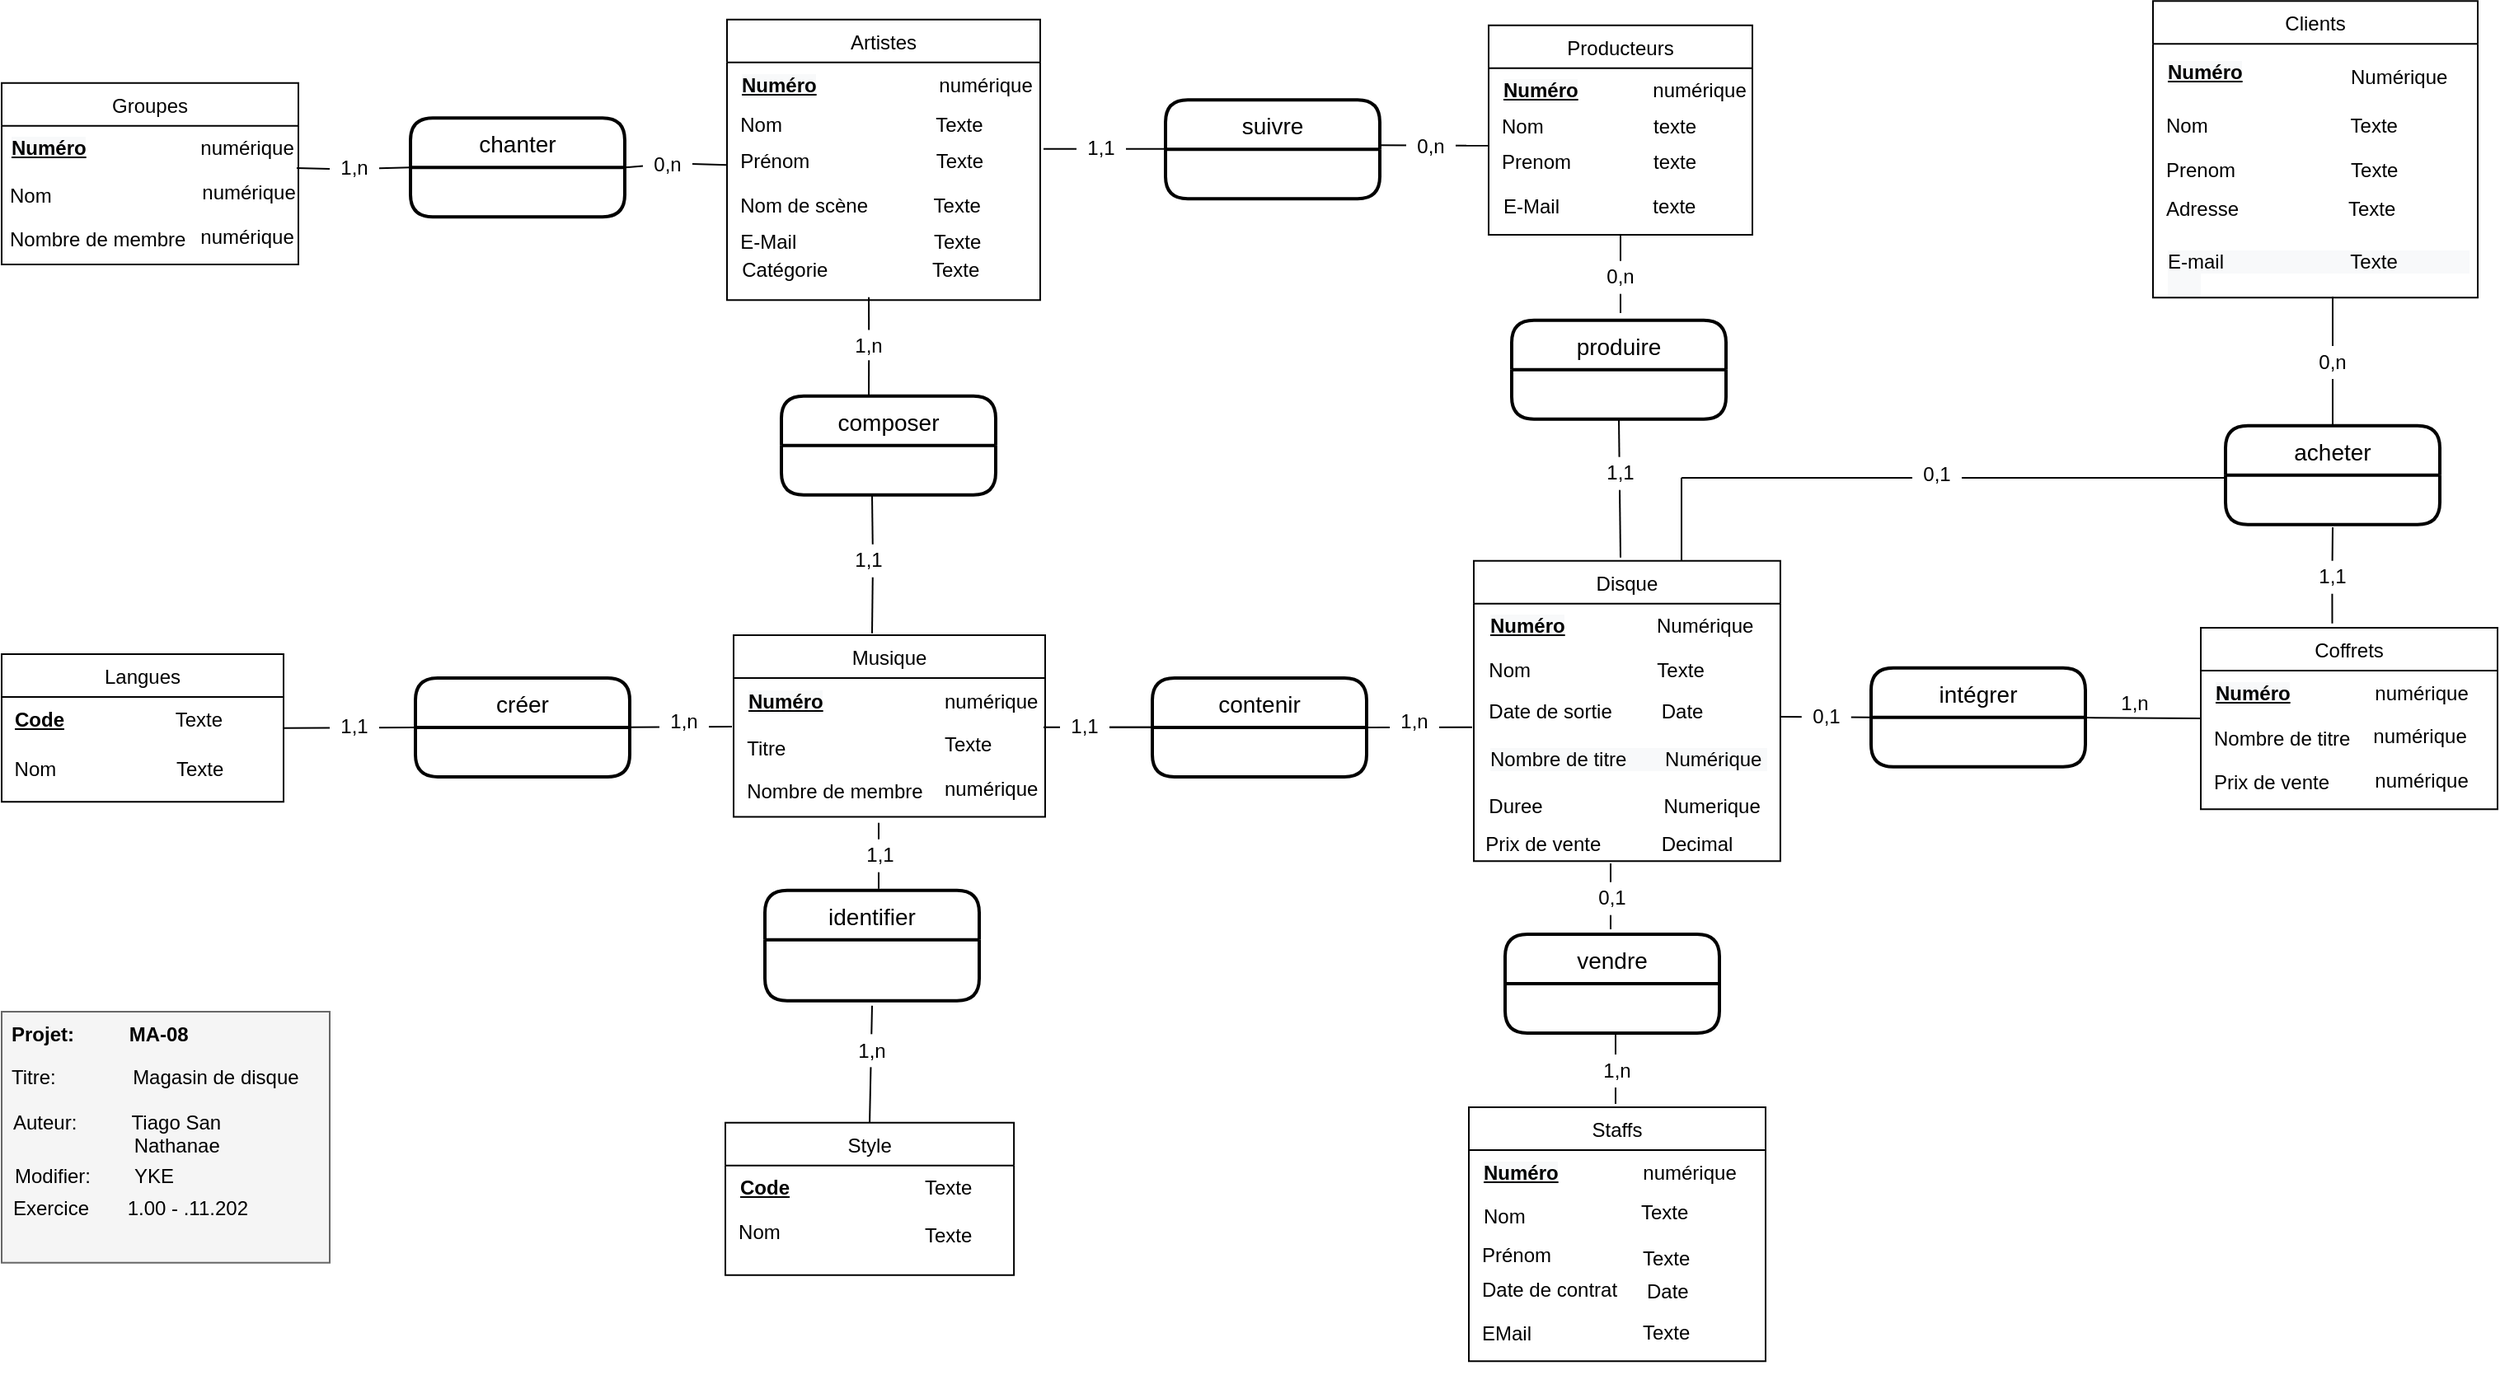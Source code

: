 <mxfile version="14.2.5" type="device"><diagram id="HZdmLKrztrQZcLm-1JbX" name="Page-1"><mxGraphModel dx="510" dy="1786" grid="1" gridSize="10" guides="1" tooltips="1" connect="1" arrows="1" fold="1" page="1" pageScale="1" pageWidth="827" pageHeight="1169" math="0" shadow="0"><root><mxCell id="0"/><mxCell id="1" parent="0"/><mxCell id="VW8KJFm_djUqh9O_4Nce-115" value="" style="endArrow=none;html=1;" parent="1" edge="1"><mxGeometry width="50" height="50" relative="1" as="geometry"><mxPoint x="569.375" y="100.36" as="sourcePoint"/><mxPoint x="569" y="70.36" as="targetPoint"/></mxGeometry></mxCell><mxCell id="0yXNe-STBWtPxCQhpIZS-73" style="edgeStyle=none;rounded=0;orthogonalLoop=1;jettySize=auto;html=1;entryX=0;entryY=0.75;entryDx=0;entryDy=0;" parent="1" edge="1"><mxGeometry relative="1" as="geometry"><mxPoint x="1002" y="77.61" as="sourcePoint"/><mxPoint x="1002" y="77.61" as="targetPoint"/></mxGeometry></mxCell><mxCell id="0yXNe-STBWtPxCQhpIZS-52" value="composer" style="swimlane;childLayout=stackLayout;horizontal=1;startSize=30;horizontalStack=0;rounded=1;fontSize=14;fontStyle=0;strokeWidth=2;resizeParent=0;resizeLast=1;shadow=0;dashed=0;align=center;" parent="1" vertex="1"><mxGeometry x="514" y="10.36" width="130" height="60" as="geometry"/></mxCell><mxCell id="VDsSxk5-X2UCNZE_Hcbo-20" value="" style="group;fillColor=#f5f5f5;strokeColor=#666666;fontColor=#333333;" parent="1" vertex="1" connectable="0"><mxGeometry x="41" y="384.01" width="199" height="152.35" as="geometry"/></mxCell><mxCell id="VDsSxk5-X2UCNZE_Hcbo-22" value="" style="group" parent="VDsSxk5-X2UCNZE_Hcbo-20" vertex="1" connectable="0"><mxGeometry width="199" height="152.35" as="geometry"/></mxCell><mxCell id="0yXNe-STBWtPxCQhpIZS-164" value="Projet:          MA-08" style="text;strokeColor=none;fillColor=none;align=left;verticalAlign=top;spacingLeft=4;spacingRight=4;overflow=hidden;rotatable=0;points=[[0,0.5],[1,0.5]];portConstraint=eastwest;fontStyle=1" parent="VDsSxk5-X2UCNZE_Hcbo-22" vertex="1"><mxGeometry width="153.043" height="38.938" as="geometry"/></mxCell><mxCell id="0yXNe-STBWtPxCQhpIZS-166" value="Titre:              Magasin de disque" style="text;fillColor=none;align=left;verticalAlign=top;spacingLeft=4;spacingRight=4;overflow=hidden;rotatable=0;points=[[0,0.5],[1,0.5]];portConstraint=eastwest;" parent="VDsSxk5-X2UCNZE_Hcbo-22" vertex="1"><mxGeometry y="26.085" width="198.171" height="38.938" as="geometry"/></mxCell><mxCell id="0yXNe-STBWtPxCQhpIZS-168" value="Exercice       1.00 - .11.202" style="text;strokeColor=none;fillColor=none;align=left;verticalAlign=top;spacingLeft=4;spacingRight=4;overflow=hidden;rotatable=0;points=[[0,0.5],[1,0.5]];portConstraint=eastwest;" parent="VDsSxk5-X2UCNZE_Hcbo-22" vertex="1"><mxGeometry x="0.981" y="105.473" width="187.379" height="46.877" as="geometry"/></mxCell><mxCell id="0yXNe-STBWtPxCQhpIZS-170" value="Modifier:        YKE " style="text;strokeColor=none;fillColor=none;align=left;verticalAlign=top;spacingLeft=4;spacingRight=4;overflow=hidden;rotatable=0;points=[[0,0.5],[1,0.5]];portConstraint=eastwest;" parent="VDsSxk5-X2UCNZE_Hcbo-22" vertex="1"><mxGeometry x="2" y="85.744" width="153.04" height="17.679" as="geometry"/></mxCell><mxCell id="0yXNe-STBWtPxCQhpIZS-167" value="Auteur:          Tiago Santos &amp;  &#10;                      Nathanael Costaud&#10;&#10; " style="text;strokeColor=none;fillColor=none;align=left;verticalAlign=top;spacingLeft=4;spacingRight=4;overflow=hidden;rotatable=0;points=[[0,0.5],[1,0.5]];portConstraint=eastwest;" parent="VDsSxk5-X2UCNZE_Hcbo-22" vertex="1"><mxGeometry x="0.978" y="53.683" width="136.738" height="34.713" as="geometry"/></mxCell><mxCell id="VDsSxk5-X2UCNZE_Hcbo-50" value="" style="group" parent="1" vertex="1" connectable="0"><mxGeometry x="1346" y="-229.32" width="200" height="180" as="geometry"/></mxCell><mxCell id="VDsSxk5-X2UCNZE_Hcbo-51" value="" style="group" parent="VDsSxk5-X2UCNZE_Hcbo-50" vertex="1" connectable="0"><mxGeometry width="197" height="180" as="geometry"/></mxCell><mxCell id="VDsSxk5-X2UCNZE_Hcbo-52" value="Clients" style="swimlane;fontStyle=0;childLayout=stackLayout;horizontal=1;startSize=26;fillColor=none;horizontalStack=0;resizeParent=1;resizeParentMax=0;resizeLast=0;collapsible=1;marginBottom=0;" parent="VDsSxk5-X2UCNZE_Hcbo-51" vertex="1"><mxGeometry width="197" height="180" as="geometry"><mxRectangle x="318" y="-10" width="60" height="26" as="alternateBounds"/></mxGeometry></mxCell><mxCell id="VDsSxk5-X2UCNZE_Hcbo-53" value="" style="group" parent="VDsSxk5-X2UCNZE_Hcbo-52" vertex="1" connectable="0"><mxGeometry y="26" width="197" height="154" as="geometry"/></mxCell><mxCell id="VDsSxk5-X2UCNZE_Hcbo-54" value="&lt;span style=&quot;color: rgb(0 , 0 , 0) ; font-family: &amp;#34;helvetica&amp;#34; ; font-size: 12px ; font-style: normal ; letter-spacing: normal ; text-align: left ; text-indent: 0px ; text-transform: none ; word-spacing: 0px ; background-color: rgb(248 , 249 , 250) ; text-decoration: underline ; display: inline ; float: none&quot;&gt;&lt;b&gt;Numéro&lt;/b&gt;&lt;/span&gt;" style="text;whiteSpace=wrap;html=1;" parent="VDsSxk5-X2UCNZE_Hcbo-53" vertex="1"><mxGeometry x="7" y="3" width="50" height="30" as="geometry"/></mxCell><mxCell id="VW8KJFm_djUqh9O_4Nce-29" value="&lt;span style=&quot;color: rgb(0 , 0 , 0) ; font-family: &amp;#34;helvetica&amp;#34; ; font-size: 12px ; font-style: normal ; font-weight: 400 ; letter-spacing: normal ; text-align: left ; text-indent: 0px ; text-transform: none ; word-spacing: 0px ; background-color: rgb(248 , 249 , 250) ; display: inline ; float: none&quot;&gt;E-mail&amp;nbsp; &amp;nbsp; &amp;nbsp; &amp;nbsp; &amp;nbsp; &amp;nbsp; &amp;nbsp; &amp;nbsp; &amp;nbsp; &amp;nbsp; &amp;nbsp; &amp;nbsp;Texte&amp;nbsp; &amp;nbsp; &amp;nbsp; &amp;nbsp; &amp;nbsp; &amp;nbsp; &amp;nbsp; &amp;nbsp; &amp;nbsp; &amp;nbsp;&amp;nbsp;&lt;/span&gt;" style="text;whiteSpace=wrap;html=1;" parent="VDsSxk5-X2UCNZE_Hcbo-53" vertex="1"><mxGeometry x="7" y="118.137" width="190" height="23.397" as="geometry"/></mxCell><mxCell id="VDsSxk5-X2UCNZE_Hcbo-56" value="Nom                          Texte" style="text;strokeColor=none;fillColor=none;align=left;verticalAlign=top;spacingLeft=4;spacingRight=4;overflow=hidden;rotatable=0;points=[[0,0.5],[1,0.5]];portConstraint=eastwest;" parent="VDsSxk5-X2UCNZE_Hcbo-51" vertex="1"><mxGeometry x="2" y="61.67" width="178" height="18.11" as="geometry"/></mxCell><mxCell id="VDsSxk5-X2UCNZE_Hcbo-57" value="Prenom                     Texte" style="text;strokeColor=none;fillColor=none;align=left;verticalAlign=top;spacingLeft=4;spacingRight=4;overflow=hidden;rotatable=0;points=[[0,0.5],[1,0.5]];portConstraint=eastwest;" parent="VDsSxk5-X2UCNZE_Hcbo-51" vertex="1"><mxGeometry x="2" y="89.03" width="178" height="16.1" as="geometry"/></mxCell><mxCell id="VDsSxk5-X2UCNZE_Hcbo-55" value="&lt;font face=&quot;helvetica&quot;&gt;Numérique&lt;/font&gt;" style="text;whiteSpace=wrap;html=1;" parent="VDsSxk5-X2UCNZE_Hcbo-51" vertex="1"><mxGeometry x="118" y="32.08" width="41" height="130" as="geometry"/></mxCell><mxCell id="VDsSxk5-X2UCNZE_Hcbo-60" value="Adresse                    Texte                    " style="text;strokeColor=none;fillColor=none;align=left;verticalAlign=top;spacingLeft=4;spacingRight=4;overflow=hidden;rotatable=0;points=[[0,0.5],[1,0.5]];portConstraint=eastwest;" parent="VDsSxk5-X2UCNZE_Hcbo-50" vertex="1"><mxGeometry x="2" y="112.48" width="198" height="16.1" as="geometry"/></mxCell><mxCell id="VW8KJFm_djUqh9O_4Nce-9" value="" style="group" parent="1" vertex="1" connectable="0"><mxGeometry x="481" y="-218.14" width="190" height="175.5" as="geometry"/></mxCell><mxCell id="VW8KJFm_djUqh9O_4Nce-10" value="" style="group" parent="VW8KJFm_djUqh9O_4Nce-9" vertex="1" connectable="0"><mxGeometry width="190" height="175.5" as="geometry"/></mxCell><mxCell id="VW8KJFm_djUqh9O_4Nce-11" value="Artistes" style="swimlane;fontStyle=0;childLayout=stackLayout;horizontal=1;startSize=26;fillColor=none;horizontalStack=0;resizeParent=1;resizeParentMax=0;resizeLast=0;collapsible=1;marginBottom=0;" parent="VW8KJFm_djUqh9O_4Nce-10" vertex="1"><mxGeometry width="190" height="170.291" as="geometry"><mxRectangle x="318" y="-10" width="60" height="26" as="alternateBounds"/></mxGeometry></mxCell><mxCell id="VW8KJFm_djUqh9O_4Nce-12" value="" style="group" parent="VW8KJFm_djUqh9O_4Nce-11" vertex="1" connectable="0"><mxGeometry y="26" width="190" height="144.291" as="geometry"/></mxCell><mxCell id="VW8KJFm_djUqh9O_4Nce-13" value="&lt;span style=&quot;color: rgb(0 , 0 , 0) ; font-family: &amp;#34;helvetica&amp;#34; ; font-size: 12px ; font-style: normal ; letter-spacing: normal ; text-align: left ; text-indent: 0px ; text-transform: none ; word-spacing: 0px ; background-color: rgb(248 , 249 , 250) ; text-decoration: underline ; display: inline ; float: none&quot;&gt;&lt;b&gt;Numéro&lt;/b&gt;&lt;/span&gt;" style="text;whiteSpace=wrap;html=1;" parent="VW8KJFm_djUqh9O_4Nce-12" vertex="1"><mxGeometry x="7.438" width="53.125" height="118.621" as="geometry"/></mxCell><mxCell id="VW8KJFm_djUqh9O_4Nce-14" value="&lt;font face=&quot;helvetica&quot;&gt;&amp;nbsp; &amp;nbsp; &amp;nbsp; &amp;nbsp; &amp;nbsp; &amp;nbsp; &amp;nbsp; numérique&lt;/font&gt;" style="text;whiteSpace=wrap;html=1;" parent="VW8KJFm_djUqh9O_4Nce-12" vertex="1"><mxGeometry x="80" width="110" height="24.007" as="geometry"/></mxCell><mxCell id="VW8KJFm_djUqh9O_4Nce-15" value="Nom                            Texte" style="text;strokeColor=none;fillColor=none;align=left;verticalAlign=top;spacingLeft=4;spacingRight=4;overflow=hidden;rotatable=0;points=[[0,0.5],[1,0.5]];portConstraint=eastwest;" parent="VW8KJFm_djUqh9O_4Nce-10" vertex="1"><mxGeometry x="2.13" y="50.006" width="177.88" height="19.793" as="geometry"/></mxCell><mxCell id="VW8KJFm_djUqh9O_4Nce-16" value="Prénom                       Texte" style="text;strokeColor=none;fillColor=none;align=left;verticalAlign=top;spacingLeft=4;spacingRight=4;overflow=hidden;rotatable=0;points=[[0,0.5],[1,0.5]];portConstraint=eastwest;" parent="VW8KJFm_djUqh9O_4Nce-10" vertex="1"><mxGeometry x="2.13" y="72.318" width="177.88" height="17.597" as="geometry"/></mxCell><mxCell id="VW8KJFm_djUqh9O_4Nce-17" value="E-Mail                         Texte" style="text;strokeColor=none;fillColor=none;align=left;verticalAlign=top;spacingLeft=4;spacingRight=4;overflow=hidden;rotatable=0;points=[[0,0.5],[1,0.5]];portConstraint=eastwest;" parent="VW8KJFm_djUqh9O_4Nce-10" vertex="1"><mxGeometry x="2.13" y="120.991" width="167.88" height="24.871" as="geometry"/></mxCell><mxCell id="VW8KJFm_djUqh9O_4Nce-18" value="Nom de scène            Texte                    " style="text;strokeColor=none;fillColor=none;align=left;verticalAlign=top;spacingLeft=4;spacingRight=4;overflow=hidden;rotatable=0;points=[[0,0.5],[1,0.5]];portConstraint=eastwest;" parent="VW8KJFm_djUqh9O_4Nce-9" vertex="1"><mxGeometry x="2.13" y="99.092" width="177.88" height="17.597" as="geometry"/></mxCell><mxCell id="VW8KJFm_djUqh9O_4Nce-62" value="" style="group" parent="1" vertex="1" connectable="0"><mxGeometry x="1375" y="149.94" width="180" height="105.84" as="geometry"/></mxCell><mxCell id="VW8KJFm_djUqh9O_4Nce-63" value="" style="group" parent="VW8KJFm_djUqh9O_4Nce-62" vertex="1" connectable="0"><mxGeometry width="180" height="105.84" as="geometry"/></mxCell><mxCell id="VW8KJFm_djUqh9O_4Nce-64" value="Coffrets" style="swimlane;fontStyle=0;childLayout=stackLayout;horizontal=1;startSize=26;fillColor=none;horizontalStack=0;resizeParent=1;resizeParentMax=0;resizeLast=0;collapsible=1;marginBottom=0;" parent="VW8KJFm_djUqh9O_4Nce-63" vertex="1"><mxGeometry y="1" width="180" height="110.194" as="geometry"><mxRectangle x="318" y="-10" width="60" height="26" as="alternateBounds"/></mxGeometry></mxCell><mxCell id="VW8KJFm_djUqh9O_4Nce-65" value="" style="group" parent="VW8KJFm_djUqh9O_4Nce-64" vertex="1" connectable="0"><mxGeometry y="26" width="180" height="84.194" as="geometry"/></mxCell><mxCell id="VW8KJFm_djUqh9O_4Nce-66" value="&lt;span style=&quot;color: rgb(0 , 0 , 0) ; font-family: &amp;#34;helvetica&amp;#34; ; font-size: 12px ; font-style: normal ; letter-spacing: normal ; text-align: left ; text-indent: 0px ; text-transform: none ; word-spacing: 0px ; background-color: rgb(248 , 249 , 250) ; text-decoration: underline ; display: inline ; float: none&quot;&gt;&lt;b&gt;Numéro&lt;/b&gt;&lt;/span&gt;" style="text;whiteSpace=wrap;html=1;" parent="VW8KJFm_djUqh9O_4Nce-65" vertex="1"><mxGeometry x="7" width="50" height="20.775" as="geometry"/></mxCell><mxCell id="VW8KJFm_djUqh9O_4Nce-67" value="&lt;font face=&quot;helvetica&quot;&gt;&amp;nbsp; numérique&lt;/font&gt;" style="text;whiteSpace=wrap;html=1;" parent="VW8KJFm_djUqh9O_4Nce-65" vertex="1"><mxGeometry x="97" width="79" height="20.775" as="geometry"/></mxCell><mxCell id="VW8KJFm_djUqh9O_4Nce-71" value="&lt;font face=&quot;helvetica&quot;&gt;&amp;nbsp; numérique&lt;/font&gt;" style="text;whiteSpace=wrap;html=1;" parent="VW8KJFm_djUqh9O_4Nce-65" vertex="1"><mxGeometry x="97" y="53.487" width="79" height="20.775" as="geometry"/></mxCell><mxCell id="VW8KJFm_djUqh9O_4Nce-70" value="&lt;font face=&quot;helvetica&quot;&gt;&amp;nbsp; numérique&lt;/font&gt;" style="text;whiteSpace=wrap;html=1;" parent="VW8KJFm_djUqh9O_4Nce-65" vertex="1"><mxGeometry x="96" y="26.347" width="79" height="20.775" as="geometry"/></mxCell><mxCell id="VW8KJFm_djUqh9O_4Nce-68" value="Nombre de titre " style="text;strokeColor=none;fillColor=none;align=left;verticalAlign=top;spacingLeft=4;spacingRight=4;overflow=hidden;rotatable=0;points=[[0,0.5],[1,0.5]];portConstraint=eastwest;" parent="VW8KJFm_djUqh9O_4Nce-63" vertex="1"><mxGeometry x="2" y="54.722" width="98" height="18.546" as="geometry"/></mxCell><mxCell id="VW8KJFm_djUqh9O_4Nce-69" value="Prix de vente            " style="text;strokeColor=none;fillColor=none;align=left;verticalAlign=top;spacingLeft=4;spacingRight=4;overflow=hidden;rotatable=0;points=[[0,0.5],[1,0.5]];portConstraint=eastwest;" parent="VW8KJFm_djUqh9O_4Nce-63" vertex="1"><mxGeometry x="2" y="81.213" width="88" height="18.096" as="geometry"/></mxCell><mxCell id="VW8KJFm_djUqh9O_4Nce-72" value="" style="group" parent="1" vertex="1" connectable="0"><mxGeometry x="41" y="-179.64" width="180" height="105.84" as="geometry"/></mxCell><mxCell id="VW8KJFm_djUqh9O_4Nce-73" value="" style="group" parent="VW8KJFm_djUqh9O_4Nce-72" vertex="1" connectable="0"><mxGeometry width="180" height="105.84" as="geometry"/></mxCell><mxCell id="VW8KJFm_djUqh9O_4Nce-74" value="Groupes" style="swimlane;fontStyle=0;childLayout=stackLayout;horizontal=1;startSize=26;fillColor=none;horizontalStack=0;resizeParent=1;resizeParentMax=0;resizeLast=0;collapsible=1;marginBottom=0;" parent="VW8KJFm_djUqh9O_4Nce-73" vertex="1"><mxGeometry width="180" height="110.194" as="geometry"><mxRectangle x="318" y="-10" width="60" height="26" as="alternateBounds"/></mxGeometry></mxCell><mxCell id="VW8KJFm_djUqh9O_4Nce-75" value="" style="group" parent="VW8KJFm_djUqh9O_4Nce-74" vertex="1" connectable="0"><mxGeometry y="26" width="180" height="84.194" as="geometry"/></mxCell><mxCell id="VW8KJFm_djUqh9O_4Nce-76" value="&lt;span style=&quot;color: rgb(0 , 0 , 0) ; font-family: &amp;#34;helvetica&amp;#34; ; font-size: 12px ; font-style: normal ; letter-spacing: normal ; text-align: left ; text-indent: 0px ; text-transform: none ; word-spacing: 0px ; background-color: rgb(248 , 249 , 250) ; text-decoration: underline ; display: inline ; float: none&quot;&gt;&lt;b&gt;Numéro&lt;/b&gt;&lt;/span&gt;" style="text;whiteSpace=wrap;html=1;" parent="VW8KJFm_djUqh9O_4Nce-75" vertex="1"><mxGeometry x="4" width="50" height="20.775" as="geometry"/></mxCell><mxCell id="VW8KJFm_djUqh9O_4Nce-77" value="&lt;font face=&quot;helvetica&quot;&gt;&amp;nbsp; numérique&lt;/font&gt;" style="text;whiteSpace=wrap;html=1;" parent="VW8KJFm_djUqh9O_4Nce-75" vertex="1"><mxGeometry x="112" width="79" height="20.775" as="geometry"/></mxCell><mxCell id="VW8KJFm_djUqh9O_4Nce-78" value="&lt;font face=&quot;helvetica&quot;&gt;&amp;nbsp; numérique&lt;/font&gt;" style="text;whiteSpace=wrap;html=1;" parent="VW8KJFm_djUqh9O_4Nce-75" vertex="1"><mxGeometry x="112" y="53.49" width="70" height="20.78" as="geometry"/></mxCell><mxCell id="VW8KJFm_djUqh9O_4Nce-79" value="&lt;font face=&quot;helvetica&quot;&gt;&amp;nbsp; numérique&lt;/font&gt;" style="text;whiteSpace=wrap;html=1;" parent="VW8KJFm_djUqh9O_4Nce-75" vertex="1"><mxGeometry x="113" y="26.347" width="79" height="20.775" as="geometry"/></mxCell><mxCell id="VW8KJFm_djUqh9O_4Nce-80" value="Nom " style="text;strokeColor=none;fillColor=none;align=left;verticalAlign=top;spacingLeft=4;spacingRight=4;overflow=hidden;rotatable=0;points=[[0,0.5],[1,0.5]];portConstraint=eastwest;" parent="VW8KJFm_djUqh9O_4Nce-73" vertex="1"><mxGeometry x="-1" y="54.722" width="98" height="18.546" as="geometry"/></mxCell><mxCell id="VW8KJFm_djUqh9O_4Nce-81" value="Nombre de membre            " style="text;strokeColor=none;fillColor=none;align=left;verticalAlign=top;spacingLeft=4;spacingRight=4;overflow=hidden;rotatable=0;points=[[0,0.5],[1,0.5]];portConstraint=eastwest;" parent="VW8KJFm_djUqh9O_4Nce-73" vertex="1"><mxGeometry x="-1" y="81.21" width="118" height="18.1" as="geometry"/></mxCell><mxCell id="VW8KJFm_djUqh9O_4Nce-82" value="" style="group" parent="1" vertex="1" connectable="0"><mxGeometry x="485" y="155.53" width="189" height="105.84" as="geometry"/></mxCell><mxCell id="VW8KJFm_djUqh9O_4Nce-83" value="" style="group" parent="VW8KJFm_djUqh9O_4Nce-82" vertex="1" connectable="0"><mxGeometry width="189" height="105.84" as="geometry"/></mxCell><mxCell id="VW8KJFm_djUqh9O_4Nce-84" value="Musique" style="swimlane;fontStyle=0;childLayout=stackLayout;horizontal=1;startSize=26;fillColor=none;horizontalStack=0;resizeParent=1;resizeParentMax=0;resizeLast=0;collapsible=1;marginBottom=0;" parent="VW8KJFm_djUqh9O_4Nce-83" vertex="1"><mxGeometry width="189" height="110.194" as="geometry"><mxRectangle x="318" y="-10" width="60" height="26" as="alternateBounds"/></mxGeometry></mxCell><mxCell id="VW8KJFm_djUqh9O_4Nce-85" value="" style="group" parent="VW8KJFm_djUqh9O_4Nce-84" vertex="1" connectable="0"><mxGeometry y="26" width="189" height="84.194" as="geometry"/></mxCell><mxCell id="VW8KJFm_djUqh9O_4Nce-86" value="&lt;span style=&quot;color: rgb(0 , 0 , 0) ; font-family: &amp;#34;helvetica&amp;#34; ; font-size: 12px ; font-style: normal ; letter-spacing: normal ; text-align: left ; text-indent: 0px ; text-transform: none ; word-spacing: 0px ; background-color: rgb(248 , 249 , 250) ; text-decoration: underline ; display: inline ; float: none&quot;&gt;&lt;b&gt;Numéro&lt;/b&gt;&lt;/span&gt;" style="text;whiteSpace=wrap;html=1;" parent="VW8KJFm_djUqh9O_4Nce-85" vertex="1"><mxGeometry x="7.35" width="52.5" height="20.775" as="geometry"/></mxCell><mxCell id="VW8KJFm_djUqh9O_4Nce-87" value="&lt;font face=&quot;helvetica&quot;&gt;&amp;nbsp; &amp;nbsp;numérique&lt;/font&gt;" style="text;whiteSpace=wrap;html=1;" parent="VW8KJFm_djUqh9O_4Nce-85" vertex="1"><mxGeometry x="115.5" width="82.95" height="20.775" as="geometry"/></mxCell><mxCell id="VW8KJFm_djUqh9O_4Nce-88" value="&lt;font face=&quot;helvetica&quot;&gt;&amp;nbsp; &amp;nbsp;numérique&lt;/font&gt;" style="text;whiteSpace=wrap;html=1;" parent="VW8KJFm_djUqh9O_4Nce-85" vertex="1"><mxGeometry x="115.5" y="53.49" width="73.5" height="20.78" as="geometry"/></mxCell><mxCell id="VW8KJFm_djUqh9O_4Nce-89" value="&lt;font face=&quot;helvetica&quot;&gt;&amp;nbsp; &amp;nbsp;Texte&lt;/font&gt;" style="text;whiteSpace=wrap;html=1;" parent="VW8KJFm_djUqh9O_4Nce-85" vertex="1"><mxGeometry x="115.5" y="26.347" width="82.95" height="20.775" as="geometry"/></mxCell><mxCell id="VW8KJFm_djUqh9O_4Nce-191" value="" style="endArrow=none;html=1;" parent="VW8KJFm_djUqh9O_4Nce-84" edge="1"><mxGeometry width="50" height="50" relative="1" as="geometry"><mxPoint x="88" y="153.83" as="sourcePoint"/><mxPoint x="88" y="113.83" as="targetPoint"/></mxGeometry></mxCell><mxCell id="VW8KJFm_djUqh9O_4Nce-90" value="Titre " style="text;strokeColor=none;fillColor=none;align=left;verticalAlign=top;spacingLeft=4;spacingRight=4;overflow=hidden;rotatable=0;points=[[0,0.5],[1,0.5]];portConstraint=eastwest;" parent="VW8KJFm_djUqh9O_4Nce-83" vertex="1"><mxGeometry x="2.1" y="54.722" width="102.9" height="18.546" as="geometry"/></mxCell><mxCell id="VW8KJFm_djUqh9O_4Nce-91" value="Nombre de membre            " style="text;strokeColor=none;fillColor=none;align=left;verticalAlign=top;spacingLeft=4;spacingRight=4;overflow=hidden;rotatable=0;points=[[0,0.5],[1,0.5]];portConstraint=eastwest;" parent="VW8KJFm_djUqh9O_4Nce-83" vertex="1"><mxGeometry x="2.1" y="81.21" width="123.9" height="18.1" as="geometry"/></mxCell><mxCell id="VW8KJFm_djUqh9O_4Nce-92" value="" style="group" parent="1" vertex="1" connectable="0"><mxGeometry x="41" y="167.04" width="171" height="89.64" as="geometry"/></mxCell><mxCell id="VW8KJFm_djUqh9O_4Nce-93" value="" style="group" parent="VW8KJFm_djUqh9O_4Nce-92" vertex="1" connectable="0"><mxGeometry width="171" height="89.64" as="geometry"/></mxCell><mxCell id="VW8KJFm_djUqh9O_4Nce-94" value="Langues" style="swimlane;fontStyle=0;childLayout=stackLayout;horizontal=1;startSize=26;fillColor=none;horizontalStack=0;resizeParent=1;resizeParentMax=0;resizeLast=0;collapsible=1;marginBottom=0;" parent="VW8KJFm_djUqh9O_4Nce-93" vertex="1"><mxGeometry width="171" height="89.64" as="geometry"><mxRectangle x="318" y="-10" width="60" height="26" as="alternateBounds"/></mxGeometry></mxCell><mxCell id="VW8KJFm_djUqh9O_4Nce-95" value="" style="group" parent="VW8KJFm_djUqh9O_4Nce-94" vertex="1" connectable="0"><mxGeometry y="26" width="171" height="63.64" as="geometry"/></mxCell><mxCell id="VW8KJFm_djUqh9O_4Nce-96" value="&lt;font face=&quot;helvetica&quot;&gt;&lt;b&gt;&lt;u&gt;Code&lt;/u&gt;&lt;/b&gt;&lt;/font&gt;" style="text;whiteSpace=wrap;html=1;" parent="VW8KJFm_djUqh9O_4Nce-95" vertex="1"><mxGeometry x="6.333" width="45.238" height="15.703" as="geometry"/></mxCell><mxCell id="VW8KJFm_djUqh9O_4Nce-97" value="&lt;font face=&quot;helvetica&quot;&gt;&amp;nbsp;Texte&lt;/font&gt;" style="text;whiteSpace=wrap;html=1;" parent="VW8KJFm_djUqh9O_4Nce-95" vertex="1"><mxGeometry x="99.524" width="71.476" height="15.703" as="geometry"/></mxCell><mxCell id="VW8KJFm_djUqh9O_4Nce-99" value="&lt;font face=&quot;helvetica&quot;&gt;&amp;nbsp; &amp;nbsp;Texte&lt;/font&gt;" style="text;whiteSpace=wrap;html=1;" parent="VW8KJFm_djUqh9O_4Nce-95" vertex="1"><mxGeometry x="93.524" y="30.0" width="71.476" height="20.0" as="geometry"/></mxCell><mxCell id="VW8KJFm_djUqh9O_4Nce-100" value="Nom " style="text;strokeColor=none;fillColor=none;align=left;verticalAlign=top;spacingLeft=4;spacingRight=4;overflow=hidden;rotatable=0;points=[[0,0.5],[1,0.5]];portConstraint=eastwest;" parent="VW8KJFm_djUqh9O_4Nce-93" vertex="1"><mxGeometry x="1.81" y="56.001" width="88.667" height="20.0" as="geometry"/></mxCell><mxCell id="VW8KJFm_djUqh9O_4Nce-102" value="" style="group" parent="1" vertex="1" connectable="0"><mxGeometry x="480" y="442.65" width="193" height="93.71" as="geometry"/></mxCell><mxCell id="VW8KJFm_djUqh9O_4Nce-103" value="" style="group" parent="VW8KJFm_djUqh9O_4Nce-102" vertex="1" connectable="0"><mxGeometry y="3.71" width="193" height="93.71" as="geometry"/></mxCell><mxCell id="VW8KJFm_djUqh9O_4Nce-104" value="Style" style="swimlane;fontStyle=0;childLayout=stackLayout;horizontal=1;startSize=26;fillColor=none;horizontalStack=0;resizeParent=1;resizeParentMax=0;resizeLast=0;collapsible=1;marginBottom=0;" parent="VW8KJFm_djUqh9O_4Nce-103" vertex="1"><mxGeometry y="5" width="175.057" height="92.528" as="geometry"><mxRectangle x="318" y="-10" width="60" height="26" as="alternateBounds"/></mxGeometry></mxCell><mxCell id="VW8KJFm_djUqh9O_4Nce-105" value="" style="group" parent="VW8KJFm_djUqh9O_4Nce-104" vertex="1" connectable="0"><mxGeometry y="26" width="175.057" height="66.528" as="geometry"/></mxCell><mxCell id="VW8KJFm_djUqh9O_4Nce-106" value="&lt;font face=&quot;helvetica&quot;&gt;&lt;b&gt;&lt;u&gt;Code&lt;/u&gt;&lt;/b&gt;&lt;/font&gt;" style="text;whiteSpace=wrap;html=1;" parent="VW8KJFm_djUqh9O_4Nce-105" vertex="1"><mxGeometry x="7.148" width="51.058" height="16.416" as="geometry"/></mxCell><mxCell id="VW8KJFm_djUqh9O_4Nce-107" value="&lt;font face=&quot;helvetica&quot;&gt;Texte&lt;/font&gt;" style="text;whiteSpace=wrap;html=1;" parent="VW8KJFm_djUqh9O_4Nce-105" vertex="1"><mxGeometry x="119.136" width="80.672" height="16.416" as="geometry"/></mxCell><mxCell id="VW8KJFm_djUqh9O_4Nce-108" value="&lt;font face=&quot;helvetica&quot;&gt;&amp;nbsp; &amp;nbsp;Texte&lt;/font&gt;" style="text;whiteSpace=wrap;html=1;" parent="VW8KJFm_djUqh9O_4Nce-105" vertex="1"><mxGeometry x="109.41" y="28.226" width="61.756" height="20.908" as="geometry"/></mxCell><mxCell id="VW8KJFm_djUqh9O_4Nce-109" value="Nom " style="text;strokeColor=none;fillColor=none;align=left;verticalAlign=top;spacingLeft=4;spacingRight=4;overflow=hidden;rotatable=0;points=[[0,0.5],[1,0.5]];portConstraint=eastwest;" parent="VW8KJFm_djUqh9O_4Nce-103" vertex="1"><mxGeometry x="2.042" y="57.497" width="100.074" height="20.908" as="geometry"/></mxCell><mxCell id="VW8KJFm_djUqh9O_4Nce-118" value="" style="group" parent="1" vertex="1" connectable="0"><mxGeometry x="943" y="-214.64" width="160" height="124.79" as="geometry"/></mxCell><mxCell id="VDsSxk5-X2UCNZE_Hcbo-65" value="" style="group" parent="VW8KJFm_djUqh9O_4Nce-118" vertex="1" connectable="0"><mxGeometry width="160" height="124.79" as="geometry"/></mxCell><mxCell id="VDsSxk5-X2UCNZE_Hcbo-66" value="" style="group" parent="VDsSxk5-X2UCNZE_Hcbo-65" vertex="1" connectable="0"><mxGeometry width="160" height="124.79" as="geometry"/></mxCell><mxCell id="VDsSxk5-X2UCNZE_Hcbo-67" value="Producteurs" style="swimlane;fontStyle=0;childLayout=stackLayout;horizontal=1;startSize=26;fillColor=none;horizontalStack=0;resizeParent=1;resizeParentMax=0;resizeLast=0;collapsible=1;marginBottom=0;" parent="VDsSxk5-X2UCNZE_Hcbo-66" vertex="1"><mxGeometry width="160" height="127.146" as="geometry"><mxRectangle x="318" y="-10" width="60" height="26" as="alternateBounds"/></mxGeometry></mxCell><mxCell id="VDsSxk5-X2UCNZE_Hcbo-68" value="" style="group" parent="VDsSxk5-X2UCNZE_Hcbo-67" vertex="1" connectable="0"><mxGeometry y="26" width="160" height="101.146" as="geometry"/></mxCell><mxCell id="VDsSxk5-X2UCNZE_Hcbo-69" value="&lt;span style=&quot;color: rgb(0 , 0 , 0) ; font-family: &amp;#34;helvetica&amp;#34; ; font-size: 12px ; font-style: normal ; letter-spacing: normal ; text-align: left ; text-indent: 0px ; text-transform: none ; word-spacing: 0px ; background-color: rgb(248 , 249 , 250) ; text-decoration: underline ; display: inline ; float: none&quot;&gt;&lt;b&gt;Numéro&lt;/b&gt;&lt;/span&gt;" style="text;whiteSpace=wrap;html=1;" parent="VDsSxk5-X2UCNZE_Hcbo-68" vertex="1"><mxGeometry x="7" width="50" height="24.958" as="geometry"/></mxCell><mxCell id="VDsSxk5-X2UCNZE_Hcbo-70" value="&lt;font face=&quot;helvetica&quot;&gt;&amp;nbsp; &amp;nbsp; &amp;nbsp;numérique&lt;/font&gt;" style="text;whiteSpace=wrap;html=1;" parent="VDsSxk5-X2UCNZE_Hcbo-68" vertex="1"><mxGeometry x="81" width="79" height="24.958" as="geometry"/></mxCell><mxCell id="VDsSxk5-X2UCNZE_Hcbo-71" value="Nom                    texte" style="text;strokeColor=none;fillColor=none;align=left;verticalAlign=top;spacingLeft=4;spacingRight=4;overflow=hidden;rotatable=0;points=[[0,0.5],[1,0.5]];portConstraint=eastwest;" parent="VDsSxk5-X2UCNZE_Hcbo-66" vertex="1"><mxGeometry x="2" y="47.72" width="140" height="22.28" as="geometry"/></mxCell><mxCell id="VDsSxk5-X2UCNZE_Hcbo-72" value="Prenom               texte" style="text;strokeColor=none;fillColor=none;align=left;verticalAlign=top;spacingLeft=4;spacingRight=4;overflow=hidden;rotatable=0;points=[[0,0.5],[1,0.5]];portConstraint=eastwest;" parent="VDsSxk5-X2UCNZE_Hcbo-66" vertex="1"><mxGeometry x="2" y="68.942" width="140" height="21.738" as="geometry"/></mxCell><mxCell id="VDsSxk5-X2UCNZE_Hcbo-85" value="E-Mail                 texte" style="text;strokeColor=none;fillColor=none;align=left;verticalAlign=top;spacingLeft=4;spacingRight=4;overflow=hidden;rotatable=0;points=[[0,0.5],[1,0.5]];portConstraint=eastwest;" parent="VW8KJFm_djUqh9O_4Nce-118" vertex="1"><mxGeometry x="3" y="96.293" width="140" height="15.707" as="geometry"/></mxCell><mxCell id="VW8KJFm_djUqh9O_4Nce-121" value="" style="group" parent="1" vertex="1" connectable="0"><mxGeometry x="934" y="110.36" width="198.89" height="190" as="geometry"/></mxCell><mxCell id="VW8KJFm_djUqh9O_4Nce-19" value="" style="group" parent="VW8KJFm_djUqh9O_4Nce-121" vertex="1" connectable="0"><mxGeometry width="197.89" height="190" as="geometry"/></mxCell><mxCell id="VW8KJFm_djUqh9O_4Nce-119" value="" style="group" parent="VW8KJFm_djUqh9O_4Nce-19" vertex="1" connectable="0"><mxGeometry width="197.89" height="182.213" as="geometry"/></mxCell><mxCell id="VW8KJFm_djUqh9O_4Nce-20" value="Disque" style="swimlane;fontStyle=0;childLayout=stackLayout;horizontal=1;startSize=26;fillColor=none;horizontalStack=0;resizeParent=1;resizeParentMax=0;resizeLast=0;collapsible=1;marginBottom=0;" parent="VW8KJFm_djUqh9O_4Nce-119" vertex="1"><mxGeometry width="185.967" height="182.213" as="geometry"><mxRectangle x="318" y="-10" width="60" height="26" as="alternateBounds"/></mxGeometry></mxCell><mxCell id="VW8KJFm_djUqh9O_4Nce-21" value="" style="group" parent="VW8KJFm_djUqh9O_4Nce-20" vertex="1" connectable="0"><mxGeometry y="26" width="185.967" height="156.213" as="geometry"/></mxCell><mxCell id="VW8KJFm_djUqh9O_4Nce-22" value="&lt;span style=&quot;color: rgb(0 , 0 , 0) ; font-family: &amp;#34;helvetica&amp;#34; ; font-size: 12px ; font-style: normal ; letter-spacing: normal ; text-align: left ; text-indent: 0px ; text-transform: none ; word-spacing: 0px ; background-color: rgb(248 , 249 , 250) ; text-decoration: underline ; display: inline ; float: none&quot;&gt;&lt;b&gt;Numéro&lt;/b&gt;&lt;/span&gt;" style="text;whiteSpace=wrap;html=1;" parent="VW8KJFm_djUqh9O_4Nce-21" vertex="1"><mxGeometry x="7.657" width="54.696" height="128.422" as="geometry"/></mxCell><mxCell id="VW8KJFm_djUqh9O_4Nce-23" value="&lt;font face=&quot;helvetica&quot;&gt;&amp;nbsp; &amp;nbsp; &amp;nbsp; Numérique&lt;/font&gt;" style="text;whiteSpace=wrap;html=1;" parent="VW8KJFm_djUqh9O_4Nce-21" vertex="1"><mxGeometry x="88.607" width="86.42" height="128.422" as="geometry"/></mxCell><mxCell id="VW8KJFm_djUqh9O_4Nce-27" value="&lt;span style=&quot;color: rgb(0 , 0 , 0) ; font-family: &amp;#34;helvetica&amp;#34; ; font-size: 12px ; font-style: normal ; font-weight: 400 ; letter-spacing: normal ; text-align: left ; text-indent: 0px ; text-transform: none ; word-spacing: 0px ; background-color: rgb(248 , 249 , 250) ; display: inline ; float: none&quot;&gt;Nombre de titre&amp;nbsp; &amp;nbsp; &amp;nbsp; &amp;nbsp;Numérique&amp;nbsp;&lt;/span&gt;" style="text;whiteSpace=wrap;html=1;" parent="VW8KJFm_djUqh9O_4Nce-21" vertex="1"><mxGeometry x="7.66" y="80.17" width="178.308" height="26.83" as="geometry"/></mxCell><mxCell id="VW8KJFm_djUqh9O_4Nce-24" value="Nom                       Texte" style="text;strokeColor=none;fillColor=none;align=left;verticalAlign=top;spacingLeft=4;spacingRight=4;overflow=hidden;rotatable=0;points=[[0,0.5],[1,0.5]];portConstraint=eastwest;" parent="VW8KJFm_djUqh9O_4Nce-119" vertex="1"><mxGeometry x="3.172" y="52.389" width="153.149" height="21.432" as="geometry"/></mxCell><mxCell id="VW8KJFm_djUqh9O_4Nce-25" value="Date de sortie         Date" style="text;strokeColor=none;fillColor=none;align=left;verticalAlign=top;spacingLeft=4;spacingRight=4;overflow=hidden;rotatable=0;points=[[0,0.5],[1,0.5]];portConstraint=eastwest;" parent="VW8KJFm_djUqh9O_4Nce-119" vertex="1"><mxGeometry x="3.172" y="77.871" width="161.9" height="19.051" as="geometry"/></mxCell><mxCell id="VW8KJFm_djUqh9O_4Nce-26" value="Duree                      Numerique" style="text;strokeColor=none;fillColor=none;align=left;verticalAlign=top;spacingLeft=4;spacingRight=4;overflow=hidden;rotatable=0;points=[[0,0.5],[1,0.5]];portConstraint=eastwest;" parent="VW8KJFm_djUqh9O_4Nce-119" vertex="1"><mxGeometry x="3.172" y="135.008" width="194.718" height="19.056" as="geometry"/></mxCell><mxCell id="VW8KJFm_djUqh9O_4Nce-28" value="Prix de vente           Decimal" style="text;strokeColor=none;fillColor=none;align=left;verticalAlign=top;spacingLeft=4;spacingRight=4;overflow=hidden;rotatable=0;points=[[0,0.5],[1,0.5]];portConstraint=eastwest;" parent="VW8KJFm_djUqh9O_4Nce-121" vertex="1"><mxGeometry x="1.112" y="158.008" width="197.778" height="19.056" as="geometry"/></mxCell><mxCell id="VW8KJFm_djUqh9O_4Nce-122" value="contenir" style="swimlane;childLayout=stackLayout;horizontal=1;startSize=30;horizontalStack=0;rounded=1;fontSize=14;fontStyle=0;strokeWidth=2;resizeParent=0;resizeLast=1;shadow=0;dashed=0;align=center;" parent="1" vertex="1"><mxGeometry x="739" y="181.45" width="130" height="60" as="geometry"/></mxCell><mxCell id="VW8KJFm_djUqh9O_4Nce-124" value="" style="endArrow=none;html=1;" parent="1" edge="1"><mxGeometry width="50" height="50" relative="1" as="geometry"><mxPoint x="683" y="211.36" as="sourcePoint"/><mxPoint x="747" y="211.37" as="targetPoint"/></mxGeometry></mxCell><mxCell id="VW8KJFm_djUqh9O_4Nce-125" value="" style="endArrow=none;html=1;" parent="1" edge="1"><mxGeometry width="50" height="50" relative="1" as="geometry"><mxPoint x="673" y="211.36" as="sourcePoint"/><mxPoint x="747" y="211.37" as="targetPoint"/></mxGeometry></mxCell><mxCell id="VW8KJFm_djUqh9O_4Nce-127" value="" style="endArrow=none;html=1;exitX=1;exitY=0.5;exitDx=0;exitDy=0;" parent="1" source="VW8KJFm_djUqh9O_4Nce-122" edge="1"><mxGeometry width="50" height="50" relative="1" as="geometry"><mxPoint x="872" y="210.95" as="sourcePoint"/><mxPoint x="933" y="211.36" as="targetPoint"/></mxGeometry></mxCell><mxCell id="VW8KJFm_djUqh9O_4Nce-131" value="identifier" style="swimlane;childLayout=stackLayout;horizontal=1;startSize=30;horizontalStack=0;rounded=1;fontSize=14;fontStyle=0;strokeWidth=2;resizeParent=0;resizeLast=1;shadow=0;dashed=0;align=center;" parent="1" vertex="1"><mxGeometry x="504" y="310.36" width="130" height="67" as="geometry"/></mxCell><mxCell id="VW8KJFm_djUqh9O_4Nce-193" value="" style="endArrow=none;html=1;exitX=0.5;exitY=0;exitDx=0;exitDy=0;" parent="VW8KJFm_djUqh9O_4Nce-131" source="VW8KJFm_djUqh9O_4Nce-104" edge="1"><mxGeometry width="50" height="50" relative="1" as="geometry"><mxPoint x="65" y="120" as="sourcePoint"/><mxPoint x="65" y="70" as="targetPoint"/></mxGeometry></mxCell><mxCell id="VDsSxk5-X2UCNZE_Hcbo-78" value="1,1" style="text;html=1;strokeColor=none;fillColor=none;align=center;verticalAlign=middle;whiteSpace=wrap;rounded=0;" parent="1" vertex="1"><mxGeometry x="546.5" y="100.36" width="40" height="20" as="geometry"/></mxCell><mxCell id="VW8KJFm_djUqh9O_4Nce-135" value="" style="endArrow=none;html=1;" parent="1" edge="1"><mxGeometry width="50" height="50" relative="1" as="geometry"><mxPoint x="569" y="154.36" as="sourcePoint"/><mxPoint x="569.386" y="120.36" as="targetPoint"/></mxGeometry></mxCell><mxCell id="VW8KJFm_djUqh9O_4Nce-162" value="suivre" style="swimlane;childLayout=stackLayout;horizontal=1;startSize=30;horizontalStack=0;rounded=1;fontSize=14;fontStyle=0;strokeWidth=2;resizeParent=0;resizeLast=1;shadow=0;dashed=0;align=center;" parent="1" vertex="1"><mxGeometry x="747" y="-169.32" width="130" height="60" as="geometry"/></mxCell><mxCell id="VW8KJFm_djUqh9O_4Nce-163" value="" style="endArrow=none;html=1;" parent="1" edge="1"><mxGeometry width="50" height="50" relative="1" as="geometry"><mxPoint x="673" y="-139.64" as="sourcePoint"/><mxPoint x="747" y="-139.64" as="targetPoint"/></mxGeometry></mxCell><mxCell id="VW8KJFm_djUqh9O_4Nce-164" value="" style="endArrow=none;html=1;" parent="1" edge="1"><mxGeometry width="50" height="50" relative="1" as="geometry"><mxPoint x="877" y="-141.82" as="sourcePoint"/><mxPoint x="943" y="-141.64" as="targetPoint"/></mxGeometry></mxCell><mxCell id="VW8KJFm_djUqh9O_4Nce-165" value="produire" style="swimlane;childLayout=stackLayout;horizontal=1;startSize=30;horizontalStack=0;rounded=1;fontSize=14;fontStyle=0;strokeWidth=2;resizeParent=0;resizeLast=1;shadow=0;dashed=0;align=center;" parent="1" vertex="1"><mxGeometry x="957" y="-35.64" width="130" height="60" as="geometry"/></mxCell><mxCell id="VW8KJFm_djUqh9O_4Nce-166" value="1,1" style="text;html=1;strokeColor=none;align=center;verticalAlign=middle;whiteSpace=wrap;rounded=0;fillColor=#FFFFFF;" parent="1" vertex="1"><mxGeometry x="683" y="201.45" width="30" height="20" as="geometry"/></mxCell><mxCell id="VW8KJFm_djUqh9O_4Nce-169" value="1,n" style="text;html=1;strokeColor=none;align=center;verticalAlign=middle;whiteSpace=wrap;rounded=0;fillColor=#FFFFFF;" parent="1" vertex="1"><mxGeometry x="883" y="198.45" width="30" height="20" as="geometry"/></mxCell><mxCell id="VW8KJFm_djUqh9O_4Nce-170" value="" style="endArrow=none;html=1;entryX=0.5;entryY=1;entryDx=0;entryDy=0;" parent="1" target="VW8KJFm_djUqh9O_4Nce-165" edge="1"><mxGeometry width="50" height="50" relative="1" as="geometry"><mxPoint x="1023" y="108.36" as="sourcePoint"/><mxPoint x="1023" y="40.36" as="targetPoint"/></mxGeometry></mxCell><mxCell id="VW8KJFm_djUqh9O_4Nce-171" value="" style="endArrow=none;html=1;" parent="1" edge="1"><mxGeometry width="50" height="50" relative="1" as="geometry"><mxPoint x="1023" y="-40" as="sourcePoint"/><mxPoint x="1023" y="-87.85" as="targetPoint"/></mxGeometry></mxCell><mxCell id="VW8KJFm_djUqh9O_4Nce-172" value="1,1" style="text;html=1;strokeColor=none;align=center;verticalAlign=middle;whiteSpace=wrap;rounded=0;fillColor=#FFFFFF;" parent="1" vertex="1"><mxGeometry x="1008" y="47.36" width="30" height="20" as="geometry"/></mxCell><mxCell id="VW8KJFm_djUqh9O_4Nce-177" value="0,n" style="text;html=1;strokeColor=none;align=center;verticalAlign=middle;whiteSpace=wrap;rounded=0;fillColor=#FFFFFF;" parent="1" vertex="1"><mxGeometry x="1008" y="-71.64" width="30" height="20" as="geometry"/></mxCell><mxCell id="VW8KJFm_djUqh9O_4Nce-178" value="0,n" style="text;html=1;strokeColor=none;align=center;verticalAlign=middle;whiteSpace=wrap;rounded=0;fillColor=#FFFFFF;" parent="1" vertex="1"><mxGeometry x="893" y="-151.32" width="30" height="20" as="geometry"/></mxCell><mxCell id="VW8KJFm_djUqh9O_4Nce-179" value="1,1" style="text;html=1;strokeColor=none;align=center;verticalAlign=middle;whiteSpace=wrap;rounded=0;fillColor=#FFFFFF;" parent="1" vertex="1"><mxGeometry x="693" y="-149.64" width="30" height="18.32" as="geometry"/></mxCell><mxCell id="VW8KJFm_djUqh9O_4Nce-182" value="Catégorie                   Texte" style="text;strokeColor=none;fillColor=none;align=left;verticalAlign=top;spacingLeft=4;spacingRight=4;overflow=hidden;rotatable=0;points=[[0,0.5],[1,0.5]];portConstraint=eastwest;" parent="1" vertex="1"><mxGeometry x="484.13" y="-79.86" width="167.88" height="20.72" as="geometry"/></mxCell><mxCell id="VW8KJFm_djUqh9O_4Nce-186" value="" style="endArrow=none;html=1;" parent="1" source="VW8KJFm_djUqh9O_4Nce-180" edge="1"><mxGeometry width="50" height="50" relative="1" as="geometry"><mxPoint x="567" y="10.36" as="sourcePoint"/><mxPoint x="567" y="-49.64" as="targetPoint"/></mxGeometry></mxCell><mxCell id="VW8KJFm_djUqh9O_4Nce-180" value="1,n" style="text;html=1;strokeColor=none;align=center;verticalAlign=middle;whiteSpace=wrap;rounded=0;fillColor=#FFFFFF;" parent="1" vertex="1"><mxGeometry x="552.12" y="-29.64" width="30" height="18.32" as="geometry"/></mxCell><mxCell id="VW8KJFm_djUqh9O_4Nce-187" value="" style="endArrow=none;html=1;" parent="1" target="VW8KJFm_djUqh9O_4Nce-180" edge="1"><mxGeometry width="50" height="50" relative="1" as="geometry"><mxPoint x="567" y="10.36" as="sourcePoint"/><mxPoint x="567" y="-49.64" as="targetPoint"/></mxGeometry></mxCell><mxCell id="VW8KJFm_djUqh9O_4Nce-192" value="1,1" style="text;html=1;strokeColor=none;align=center;verticalAlign=middle;whiteSpace=wrap;rounded=0;fillColor=#FFFFFF;" parent="1" vertex="1"><mxGeometry x="558.5" y="279.36" width="30" height="20" as="geometry"/></mxCell><mxCell id="VW8KJFm_djUqh9O_4Nce-194" value="1,n" style="text;html=1;strokeColor=none;align=center;verticalAlign=middle;whiteSpace=wrap;rounded=0;fillColor=#FFFFFF;" parent="1" vertex="1"><mxGeometry x="553.5" y="397.65" width="30" height="20" as="geometry"/></mxCell><mxCell id="VW8KJFm_djUqh9O_4Nce-195" value="créer" style="swimlane;childLayout=stackLayout;horizontal=1;startSize=30;horizontalStack=0;rounded=1;fontSize=14;fontStyle=0;strokeWidth=2;resizeParent=0;resizeLast=1;shadow=0;dashed=0;align=center;" parent="1" vertex="1"><mxGeometry x="292" y="181.45" width="130" height="60" as="geometry"/></mxCell><mxCell id="VW8KJFm_djUqh9O_4Nce-198" value="" style="endArrow=none;html=1;entryX=0;entryY=0.5;entryDx=0;entryDy=0;exitX=1;exitY=0.5;exitDx=0;exitDy=0;" parent="1" source="VW8KJFm_djUqh9O_4Nce-94" target="VW8KJFm_djUqh9O_4Nce-195" edge="1"><mxGeometry width="50" height="50" relative="1" as="geometry"><mxPoint x="260" y="300" as="sourcePoint"/><mxPoint x="310" y="250" as="targetPoint"/></mxGeometry></mxCell><mxCell id="VW8KJFm_djUqh9O_4Nce-199" value="" style="endArrow=none;html=1;entryX=0;entryY=0.5;entryDx=0;entryDy=0;exitX=1;exitY=0.5;exitDx=0;exitDy=0;" parent="1" edge="1"><mxGeometry width="50" height="50" relative="1" as="geometry"><mxPoint x="415" y="211.36" as="sourcePoint"/><mxPoint x="484" y="210.95" as="targetPoint"/></mxGeometry></mxCell><mxCell id="VW8KJFm_djUqh9O_4Nce-201" value="1,1" style="text;html=1;strokeColor=none;align=center;verticalAlign=middle;whiteSpace=wrap;rounded=0;fillColor=#FFFFFF;" parent="1" vertex="1"><mxGeometry x="240" y="201.45" width="30" height="20" as="geometry"/></mxCell><mxCell id="VW8KJFm_djUqh9O_4Nce-202" value="1,n" style="text;html=1;strokeColor=none;align=center;verticalAlign=middle;whiteSpace=wrap;rounded=0;fillColor=#FFFFFF;" parent="1" vertex="1"><mxGeometry x="440" y="198.45" width="30" height="20" as="geometry"/></mxCell><mxCell id="VW8KJFm_djUqh9O_4Nce-204" value="chanter" style="swimlane;childLayout=stackLayout;horizontal=1;startSize=30;horizontalStack=0;rounded=1;fontSize=14;fontStyle=0;strokeWidth=2;resizeParent=0;resizeLast=1;shadow=0;dashed=0;align=center;" parent="1" vertex="1"><mxGeometry x="289" y="-158.39" width="130" height="60" as="geometry"/></mxCell><mxCell id="VW8KJFm_djUqh9O_4Nce-208" value="" style="endArrow=none;html=1;entryX=0;entryY=0.5;entryDx=0;entryDy=0;" parent="1" source="VW8KJFm_djUqh9O_4Nce-211" target="VW8KJFm_djUqh9O_4Nce-204" edge="1"><mxGeometry width="50" height="50" relative="1" as="geometry"><mxPoint x="220" y="-128" as="sourcePoint"/><mxPoint x="450" y="-130" as="targetPoint"/></mxGeometry></mxCell><mxCell id="VW8KJFm_djUqh9O_4Nce-210" value="" style="endArrow=none;html=1;exitX=1;exitY=0.5;exitDx=0;exitDy=0;" parent="1" source="VW8KJFm_djUqh9O_4Nce-189" edge="1"><mxGeometry width="50" height="50" relative="1" as="geometry"><mxPoint x="431" y="-79.86" as="sourcePoint"/><mxPoint x="481" y="-129.86" as="targetPoint"/></mxGeometry></mxCell><mxCell id="VW8KJFm_djUqh9O_4Nce-211" value="1,n" style="text;html=1;strokeColor=none;align=center;verticalAlign=middle;whiteSpace=wrap;rounded=0;fillColor=#FFFFFF;" parent="1" vertex="1"><mxGeometry x="240" y="-136.67" width="30" height="18.32" as="geometry"/></mxCell><mxCell id="VW8KJFm_djUqh9O_4Nce-214" value="" style="endArrow=none;html=1;entryX=0;entryY=0.5;entryDx=0;entryDy=0;" parent="1" target="VW8KJFm_djUqh9O_4Nce-211" edge="1"><mxGeometry width="50" height="50" relative="1" as="geometry"><mxPoint x="220" y="-128" as="sourcePoint"/><mxPoint x="289" y="-128.39" as="targetPoint"/></mxGeometry></mxCell><mxCell id="VW8KJFm_djUqh9O_4Nce-189" value="0,n" style="text;html=1;strokeColor=none;align=center;verticalAlign=middle;whiteSpace=wrap;rounded=0;fillColor=#FFFFFF;" parent="1" vertex="1"><mxGeometry x="430" y="-139.64" width="30" height="18.32" as="geometry"/></mxCell><mxCell id="VW8KJFm_djUqh9O_4Nce-215" value="" style="endArrow=none;html=1;exitX=1;exitY=0.5;exitDx=0;exitDy=0;" parent="1" source="VW8KJFm_djUqh9O_4Nce-204" target="VW8KJFm_djUqh9O_4Nce-189" edge="1"><mxGeometry width="50" height="50" relative="1" as="geometry"><mxPoint x="419" y="-128.39" as="sourcePoint"/><mxPoint x="481" y="-129.86" as="targetPoint"/></mxGeometry></mxCell><mxCell id="VW8KJFm_djUqh9O_4Nce-216" value="vendre" style="swimlane;childLayout=stackLayout;horizontal=1;startSize=30;horizontalStack=0;rounded=1;fontSize=14;fontStyle=0;strokeWidth=2;resizeParent=0;resizeLast=1;shadow=0;dashed=0;align=center;" parent="1" vertex="1"><mxGeometry x="953" y="337" width="130" height="60" as="geometry"/></mxCell><mxCell id="VW8KJFm_djUqh9O_4Nce-218" value="" style="endArrow=none;html=1;" parent="1" edge="1"><mxGeometry width="50" height="50" relative="1" as="geometry"><mxPoint x="1017" y="334" as="sourcePoint"/><mxPoint x="1017" y="294" as="targetPoint"/></mxGeometry></mxCell><mxCell id="VW8KJFm_djUqh9O_4Nce-219" value="" style="endArrow=none;html=1;" parent="1" edge="1"><mxGeometry width="50" height="50" relative="1" as="geometry"><mxPoint x="1020" y="397.65" as="sourcePoint"/><mxPoint x="1020" y="440" as="targetPoint"/></mxGeometry></mxCell><mxCell id="VW8KJFm_djUqh9O_4Nce-220" value="1,n" style="text;html=1;strokeColor=none;align=center;verticalAlign=middle;whiteSpace=wrap;rounded=0;fillColor=#FFFFFF;" parent="1" vertex="1"><mxGeometry x="1006" y="410" width="30" height="20" as="geometry"/></mxCell><mxCell id="VW8KJFm_djUqh9O_4Nce-221" value="0,1" style="text;html=1;strokeColor=none;align=center;verticalAlign=middle;whiteSpace=wrap;rounded=0;fillColor=#FFFFFF;" parent="1" vertex="1"><mxGeometry x="1003" y="305.36" width="30" height="20" as="geometry"/></mxCell><mxCell id="VW8KJFm_djUqh9O_4Nce-222" value="intégrer" style="swimlane;childLayout=stackLayout;horizontal=1;startSize=30;horizontalStack=0;rounded=1;fontSize=14;fontStyle=0;strokeWidth=2;resizeParent=0;resizeLast=1;shadow=0;dashed=0;align=center;" parent="1" vertex="1"><mxGeometry x="1175" y="175.36" width="130" height="60" as="geometry"/></mxCell><mxCell id="VW8KJFm_djUqh9O_4Nce-223" value="" style="endArrow=none;html=1;entryX=0;entryY=0.5;entryDx=0;entryDy=0;" parent="1" target="VW8KJFm_djUqh9O_4Nce-222" edge="1"><mxGeometry width="50" height="50" relative="1" as="geometry"><mxPoint x="1120" y="205" as="sourcePoint"/><mxPoint x="1150" y="200" as="targetPoint"/></mxGeometry></mxCell><mxCell id="VW8KJFm_djUqh9O_4Nce-227" value="0,1" style="text;html=1;strokeColor=none;align=center;verticalAlign=middle;whiteSpace=wrap;rounded=0;fillColor=#FFFFFF;" parent="1" vertex="1"><mxGeometry x="1132.89" y="195.36" width="30" height="20" as="geometry"/></mxCell><mxCell id="VW8KJFm_djUqh9O_4Nce-228" value="1,n" style="text;html=1;strokeColor=none;align=center;verticalAlign=middle;whiteSpace=wrap;rounded=0;fillColor=#FFFFFF;" parent="1" vertex="1"><mxGeometry x="1320" y="187.36" width="30" height="20" as="geometry"/></mxCell><mxCell id="VW8KJFm_djUqh9O_4Nce-245" value="" style="group" parent="1" vertex="1" connectable="0"><mxGeometry x="931" y="442" width="180" height="161" as="geometry"/></mxCell><mxCell id="VW8KJFm_djUqh9O_4Nce-246" value="" style="group" parent="VW8KJFm_djUqh9O_4Nce-245" vertex="1" connectable="0"><mxGeometry width="180" height="161.0" as="geometry"/></mxCell><mxCell id="VW8KJFm_djUqh9O_4Nce-247" value="Staffs" style="swimlane;fontStyle=0;childLayout=stackLayout;horizontal=1;startSize=26;fillColor=none;horizontalStack=0;resizeParent=1;resizeParentMax=0;resizeLast=0;collapsible=1;marginBottom=0;" parent="VW8KJFm_djUqh9O_4Nce-246" vertex="1"><mxGeometry width="180" height="154.073" as="geometry"><mxRectangle x="318" y="-10" width="60" height="26" as="alternateBounds"/></mxGeometry></mxCell><mxCell id="VW8KJFm_djUqh9O_4Nce-248" value="" style="group" parent="VW8KJFm_djUqh9O_4Nce-247" vertex="1" connectable="0"><mxGeometry y="26" width="180" height="128.073" as="geometry"/></mxCell><mxCell id="VW8KJFm_djUqh9O_4Nce-249" value="&lt;span style=&quot;color: rgb(0 , 0 , 0) ; font-family: &amp;#34;helvetica&amp;#34; ; font-size: 12px ; font-style: normal ; letter-spacing: normal ; text-align: left ; text-indent: 0px ; text-transform: none ; word-spacing: 0px ; background-color: rgb(248 , 249 , 250) ; text-decoration: underline ; display: inline ; float: none&quot;&gt;&lt;b&gt;Numéro&lt;/b&gt;&lt;/span&gt;" style="text;whiteSpace=wrap;html=1;" parent="VW8KJFm_djUqh9O_4Nce-248" vertex="1"><mxGeometry x="7" width="50" height="31.602" as="geometry"/></mxCell><mxCell id="VW8KJFm_djUqh9O_4Nce-250" value="&lt;font face=&quot;helvetica&quot;&gt;&amp;nbsp; numérique&lt;/font&gt;" style="text;whiteSpace=wrap;html=1;" parent="VW8KJFm_djUqh9O_4Nce-248" vertex="1"><mxGeometry x="97" width="79" height="30" as="geometry"/></mxCell><mxCell id="VW8KJFm_djUqh9O_4Nce-252" value="&lt;font face=&quot;helvetica&quot;&gt;&amp;nbsp; Texte&lt;/font&gt;" style="text;whiteSpace=wrap;html=1;" parent="VW8KJFm_djUqh9O_4Nce-248" vertex="1"><mxGeometry x="96" y="24.08" width="79" height="19.92" as="geometry"/></mxCell><mxCell id="VW8KJFm_djUqh9O_4Nce-255" value="Nom" style="text;strokeColor=none;fillColor=none;align=left;verticalAlign=top;spacingLeft=4;spacingRight=4;overflow=hidden;rotatable=0;points=[[0,0.5],[1,0.5]];portConstraint=eastwest;" parent="VW8KJFm_djUqh9O_4Nce-248" vertex="1"><mxGeometry x="3" y="26.657" width="98" height="28.211" as="geometry"/></mxCell><mxCell id="VW8KJFm_djUqh9O_4Nce-258" value="&lt;font face=&quot;helvetica&quot;&gt;&amp;nbsp; Texte&amp;nbsp;&lt;/font&gt;" style="text;whiteSpace=wrap;html=1;" parent="VW8KJFm_djUqh9O_4Nce-248" vertex="1"><mxGeometry x="97" y="52.08" width="79" height="19.92" as="geometry"/></mxCell><mxCell id="VW8KJFm_djUqh9O_4Nce-251" value="&lt;font face=&quot;helvetica&quot;&gt;&amp;nbsp; &amp;nbsp;Date&lt;/font&gt;" style="text;whiteSpace=wrap;html=1;" parent="VW8KJFm_djUqh9O_4Nce-248" vertex="1"><mxGeometry x="96" y="72" width="79" height="18.64" as="geometry"/></mxCell><mxCell id="VW8KJFm_djUqh9O_4Nce-257" value="&lt;font face=&quot;helvetica&quot;&gt;&amp;nbsp; Texte&amp;nbsp;&lt;/font&gt;" style="text;whiteSpace=wrap;html=1;" parent="VW8KJFm_djUqh9O_4Nce-248" vertex="1"><mxGeometry x="97" y="97" width="79" height="19.92" as="geometry"/></mxCell><mxCell id="VW8KJFm_djUqh9O_4Nce-253" value="Prénom " style="text;strokeColor=none;fillColor=none;align=left;verticalAlign=top;spacingLeft=4;spacingRight=4;overflow=hidden;rotatable=0;points=[[0,0.5],[1,0.5]];portConstraint=eastwest;" parent="VW8KJFm_djUqh9O_4Nce-246" vertex="1"><mxGeometry x="2" y="76.242" width="98" height="28.211" as="geometry"/></mxCell><mxCell id="VW8KJFm_djUqh9O_4Nce-254" value="EMail            " style="text;strokeColor=none;fillColor=none;align=left;verticalAlign=top;spacingLeft=4;spacingRight=4;overflow=hidden;rotatable=0;points=[[0,0.5],[1,0.5]];portConstraint=eastwest;" parent="VW8KJFm_djUqh9O_4Nce-246" vertex="1"><mxGeometry x="2" y="123.538" width="88" height="27.528" as="geometry"/></mxCell><mxCell id="VW8KJFm_djUqh9O_4Nce-256" value="Date de contrat " style="text;strokeColor=none;fillColor=none;align=left;verticalAlign=top;spacingLeft=4;spacingRight=4;overflow=hidden;rotatable=0;points=[[0,0.5],[1,0.5]];portConstraint=eastwest;" parent="VW8KJFm_djUqh9O_4Nce-246" vertex="1"><mxGeometry x="2" y="97.081" width="98" height="26.459" as="geometry"/></mxCell><mxCell id="VW8KJFm_djUqh9O_4Nce-259" value="" style="endArrow=none;html=1;entryX=0;entryY=0.5;entryDx=0;entryDy=0;" parent="1" target="VW8KJFm_djUqh9O_4Nce-64" edge="1"><mxGeometry width="50" height="50" relative="1" as="geometry"><mxPoint x="1305" y="205.53" as="sourcePoint"/><mxPoint x="1355" y="155.53" as="targetPoint"/></mxGeometry></mxCell><mxCell id="VW8KJFm_djUqh9O_4Nce-260" value="acheter" style="swimlane;childLayout=stackLayout;horizontal=1;startSize=30;horizontalStack=0;rounded=1;fontSize=14;fontStyle=0;strokeWidth=2;resizeParent=0;resizeLast=1;shadow=0;dashed=0;align=center;" parent="1" vertex="1"><mxGeometry x="1390" y="28.36" width="130" height="60" as="geometry"/></mxCell><mxCell id="VW8KJFm_djUqh9O_4Nce-262" value="" style="endArrow=none;html=1;exitX=0.5;exitY=0;exitDx=0;exitDy=0;" parent="1" source="VW8KJFm_djUqh9O_4Nce-260" edge="1"><mxGeometry width="50" height="50" relative="1" as="geometry"><mxPoint x="1455" y="10" as="sourcePoint"/><mxPoint x="1455" y="-50" as="targetPoint"/></mxGeometry></mxCell><mxCell id="VW8KJFm_djUqh9O_4Nce-263" value="" style="endArrow=none;html=1;exitX=0.443;exitY=-0.023;exitDx=0;exitDy=0;exitPerimeter=0;edgeStyle=orthogonalEdgeStyle;" parent="1" source="VW8KJFm_djUqh9O_4Nce-64" edge="1"><mxGeometry width="50" height="50" relative="1" as="geometry"><mxPoint x="1454.5" y="130.36" as="sourcePoint"/><mxPoint x="1455" y="90" as="targetPoint"/></mxGeometry></mxCell><mxCell id="VW8KJFm_djUqh9O_4Nce-264" value="" style="endArrow=none;html=1;" parent="1" edge="1"><mxGeometry width="50" height="50" relative="1" as="geometry"><mxPoint x="1060" y="60" as="sourcePoint"/><mxPoint x="1390" y="60" as="targetPoint"/></mxGeometry></mxCell><mxCell id="VW8KJFm_djUqh9O_4Nce-265" value="" style="endArrow=none;html=1;" parent="1" edge="1"><mxGeometry width="50" height="50" relative="1" as="geometry"><mxPoint x="1060" y="60" as="sourcePoint"/><mxPoint x="1060" y="110" as="targetPoint"/></mxGeometry></mxCell><mxCell id="VW8KJFm_djUqh9O_4Nce-266" value="0,1" style="text;html=1;strokeColor=none;align=center;verticalAlign=middle;whiteSpace=wrap;rounded=0;fillColor=#FFFFFF;" parent="1" vertex="1"><mxGeometry x="1200" y="48.36" width="30" height="20" as="geometry"/></mxCell><mxCell id="VW8KJFm_djUqh9O_4Nce-267" value="1,1" style="text;html=1;strokeColor=none;align=center;verticalAlign=middle;whiteSpace=wrap;rounded=0;fillColor=#FFFFFF;" parent="1" vertex="1"><mxGeometry x="1440" y="110.36" width="30" height="20" as="geometry"/></mxCell><mxCell id="VW8KJFm_djUqh9O_4Nce-268" value="0,n" style="text;html=1;strokeColor=none;align=center;verticalAlign=middle;whiteSpace=wrap;rounded=0;fillColor=#FFFFFF;" parent="1" vertex="1"><mxGeometry x="1440" y="-20.0" width="30" height="20" as="geometry"/></mxCell></root></mxGraphModel></diagram></mxfile>